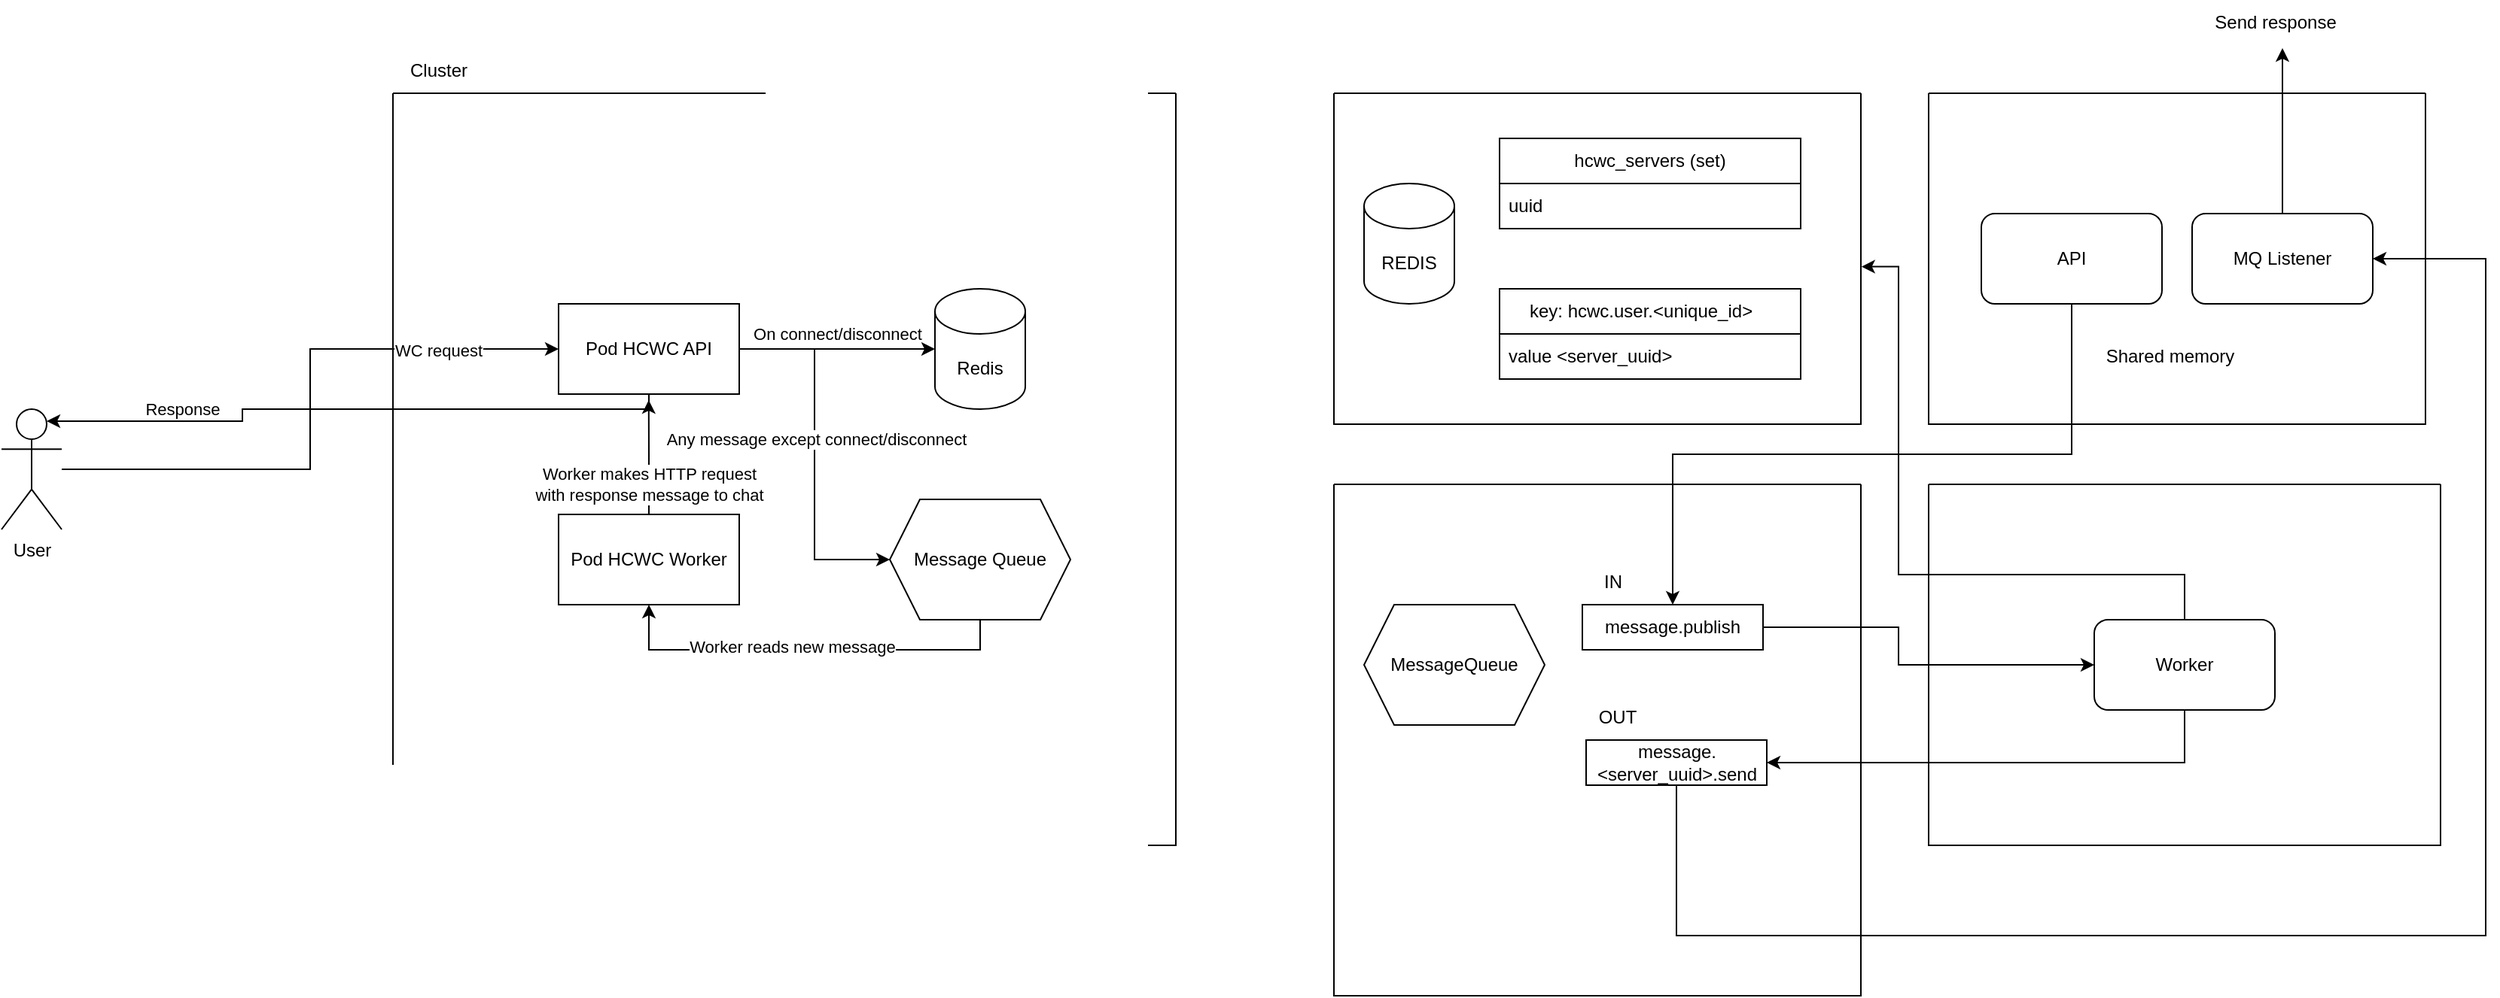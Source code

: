 <mxfile version="22.1.2" type="device">
  <diagram name="Page-1" id="weLg93y-HyvCKD22OCK3">
    <mxGraphModel dx="1597" dy="656" grid="1" gridSize="10" guides="1" tooltips="1" connect="1" arrows="1" fold="1" page="1" pageScale="1" pageWidth="850" pageHeight="1100" math="0" shadow="0">
      <root>
        <mxCell id="0" />
        <mxCell id="1" parent="0" />
        <mxCell id="Ziw7IXaTMB1xkGermST0-14" style="edgeStyle=orthogonalEdgeStyle;rounded=0;orthogonalLoop=1;jettySize=auto;html=1;entryX=0;entryY=0.5;entryDx=0;entryDy=0;" parent="1" source="Ziw7IXaTMB1xkGermST0-1" target="Ziw7IXaTMB1xkGermST0-6" edge="1">
          <mxGeometry relative="1" as="geometry" />
        </mxCell>
        <mxCell id="Ziw7IXaTMB1xkGermST0-15" value="WC request" style="edgeLabel;html=1;align=center;verticalAlign=middle;resizable=0;points=[];" parent="Ziw7IXaTMB1xkGermST0-14" vertex="1" connectable="0">
          <mxGeometry x="0.607" y="-1" relative="1" as="geometry">
            <mxPoint as="offset" />
          </mxGeometry>
        </mxCell>
        <mxCell id="Ziw7IXaTMB1xkGermST0-1" value="User" style="shape=umlActor;verticalLabelPosition=bottom;verticalAlign=top;html=1;outlineConnect=0;" parent="1" vertex="1">
          <mxGeometry x="40" y="480" width="40" height="80" as="geometry" />
        </mxCell>
        <mxCell id="Ziw7IXaTMB1xkGermST0-4" value="" style="swimlane;startSize=0;" parent="1" vertex="1">
          <mxGeometry x="300" y="270" width="520" height="500" as="geometry" />
        </mxCell>
        <mxCell id="Ziw7IXaTMB1xkGermST0-19" style="edgeStyle=orthogonalEdgeStyle;rounded=0;orthogonalLoop=1;jettySize=auto;html=1;exitX=1;exitY=0.5;exitDx=0;exitDy=0;entryX=0;entryY=0.5;entryDx=0;entryDy=0;" parent="Ziw7IXaTMB1xkGermST0-4" source="Ziw7IXaTMB1xkGermST0-6" target="Ziw7IXaTMB1xkGermST0-8" edge="1">
          <mxGeometry relative="1" as="geometry">
            <Array as="points">
              <mxPoint x="280" y="170" />
              <mxPoint x="280" y="310" />
            </Array>
          </mxGeometry>
        </mxCell>
        <mxCell id="Ziw7IXaTMB1xkGermST0-20" value="Any message except connect/disconnect" style="edgeLabel;html=1;align=center;verticalAlign=middle;resizable=0;points=[];" parent="Ziw7IXaTMB1xkGermST0-19" vertex="1" connectable="0">
          <mxGeometry x="-0.088" y="1" relative="1" as="geometry">
            <mxPoint as="offset" />
          </mxGeometry>
        </mxCell>
        <mxCell id="Ziw7IXaTMB1xkGermST0-6" value="Pod HCWC API" style="rounded=0;whiteSpace=wrap;html=1;" parent="Ziw7IXaTMB1xkGermST0-4" vertex="1">
          <mxGeometry x="110" y="140" width="120" height="60" as="geometry" />
        </mxCell>
        <mxCell id="Ziw7IXaTMB1xkGermST0-22" style="edgeStyle=orthogonalEdgeStyle;rounded=0;orthogonalLoop=1;jettySize=auto;html=1;entryX=0.5;entryY=1;entryDx=0;entryDy=0;" parent="Ziw7IXaTMB1xkGermST0-4" source="Ziw7IXaTMB1xkGermST0-8" target="Ziw7IXaTMB1xkGermST0-9" edge="1">
          <mxGeometry relative="1" as="geometry">
            <Array as="points">
              <mxPoint x="390" y="370" />
              <mxPoint x="170" y="370" />
            </Array>
          </mxGeometry>
        </mxCell>
        <mxCell id="Ziw7IXaTMB1xkGermST0-23" value="Worker reads new message" style="edgeLabel;html=1;align=center;verticalAlign=middle;resizable=0;points=[];" parent="Ziw7IXaTMB1xkGermST0-22" vertex="1" connectable="0">
          <mxGeometry x="0.078" y="-2" relative="1" as="geometry">
            <mxPoint as="offset" />
          </mxGeometry>
        </mxCell>
        <mxCell id="Ziw7IXaTMB1xkGermST0-8" value="Message Queue" style="shape=hexagon;perimeter=hexagonPerimeter2;whiteSpace=wrap;html=1;fixedSize=1;" parent="Ziw7IXaTMB1xkGermST0-4" vertex="1">
          <mxGeometry x="330" y="270" width="120" height="80" as="geometry" />
        </mxCell>
        <mxCell id="Ziw7IXaTMB1xkGermST0-9" value="Pod HCWC Worker" style="rounded=0;whiteSpace=wrap;html=1;" parent="Ziw7IXaTMB1xkGermST0-4" vertex="1">
          <mxGeometry x="110" y="280" width="120" height="60" as="geometry" />
        </mxCell>
        <mxCell id="Ziw7IXaTMB1xkGermST0-12" value="Redis" style="shape=cylinder3;whiteSpace=wrap;html=1;boundedLbl=1;backgroundOutline=1;size=15;" parent="Ziw7IXaTMB1xkGermST0-4" vertex="1">
          <mxGeometry x="360" y="130" width="60" height="80" as="geometry" />
        </mxCell>
        <mxCell id="Ziw7IXaTMB1xkGermST0-17" style="edgeStyle=orthogonalEdgeStyle;rounded=0;orthogonalLoop=1;jettySize=auto;html=1;entryX=0;entryY=0.5;entryDx=0;entryDy=0;entryPerimeter=0;" parent="Ziw7IXaTMB1xkGermST0-4" source="Ziw7IXaTMB1xkGermST0-6" target="Ziw7IXaTMB1xkGermST0-12" edge="1">
          <mxGeometry relative="1" as="geometry" />
        </mxCell>
        <mxCell id="Ziw7IXaTMB1xkGermST0-18" value="On connect/disconnect" style="edgeLabel;html=1;align=center;verticalAlign=middle;resizable=0;points=[];" parent="Ziw7IXaTMB1xkGermST0-17" vertex="1" connectable="0">
          <mxGeometry y="1" relative="1" as="geometry">
            <mxPoint y="-9" as="offset" />
          </mxGeometry>
        </mxCell>
        <mxCell id="Ziw7IXaTMB1xkGermST0-24" style="edgeStyle=orthogonalEdgeStyle;rounded=0;orthogonalLoop=1;jettySize=auto;html=1;exitX=0.5;exitY=0;exitDx=0;exitDy=0;entryX=0.499;entryY=1.067;entryDx=0;entryDy=0;entryPerimeter=0;" parent="Ziw7IXaTMB1xkGermST0-4" source="Ziw7IXaTMB1xkGermST0-9" target="Ziw7IXaTMB1xkGermST0-6" edge="1">
          <mxGeometry relative="1" as="geometry" />
        </mxCell>
        <mxCell id="Ziw7IXaTMB1xkGermST0-25" value="Worker makes HTTP request&lt;br&gt;with response message to chat" style="edgeLabel;html=1;align=center;verticalAlign=middle;resizable=0;points=[];" parent="Ziw7IXaTMB1xkGermST0-24" vertex="1" connectable="0">
          <mxGeometry x="-0.165" y="1" relative="1" as="geometry">
            <mxPoint x="1" y="12" as="offset" />
          </mxGeometry>
        </mxCell>
        <mxCell id="Ziw7IXaTMB1xkGermST0-5" value="Cluster" style="text;html=1;align=center;verticalAlign=middle;resizable=0;points=[];autosize=1;strokeColor=none;fillColor=none;" parent="1" vertex="1">
          <mxGeometry x="300" y="240" width="60" height="30" as="geometry" />
        </mxCell>
        <mxCell id="Ziw7IXaTMB1xkGermST0-26" style="edgeStyle=orthogonalEdgeStyle;rounded=0;orthogonalLoop=1;jettySize=auto;html=1;entryX=0.75;entryY=0.1;entryDx=0;entryDy=0;entryPerimeter=0;" parent="1" source="Ziw7IXaTMB1xkGermST0-6" target="Ziw7IXaTMB1xkGermST0-1" edge="1">
          <mxGeometry relative="1" as="geometry">
            <Array as="points">
              <mxPoint x="200" y="480" />
              <mxPoint x="200" y="488" />
            </Array>
          </mxGeometry>
        </mxCell>
        <mxCell id="Ziw7IXaTMB1xkGermST0-27" value="Response" style="edgeLabel;html=1;align=center;verticalAlign=middle;resizable=0;points=[];" parent="Ziw7IXaTMB1xkGermST0-26" vertex="1" connectable="0">
          <mxGeometry x="0.571" y="1" relative="1" as="geometry">
            <mxPoint y="-9" as="offset" />
          </mxGeometry>
        </mxCell>
        <mxCell id="wjeLpAybAl2nDn6ilrFl-16" value="" style="swimlane;startSize=0;" parent="1" vertex="1">
          <mxGeometry x="925" y="270" width="350" height="220" as="geometry" />
        </mxCell>
        <mxCell id="wjeLpAybAl2nDn6ilrFl-2" value="REDIS" style="shape=cylinder3;whiteSpace=wrap;html=1;boundedLbl=1;backgroundOutline=1;size=15;" parent="wjeLpAybAl2nDn6ilrFl-16" vertex="1">
          <mxGeometry x="20" y="60" width="60" height="80" as="geometry" />
        </mxCell>
        <mxCell id="wjeLpAybAl2nDn6ilrFl-3" value="hcwc_servers (set)" style="swimlane;fontStyle=0;childLayout=stackLayout;horizontal=1;startSize=30;horizontalStack=0;resizeParent=1;resizeParentMax=0;resizeLast=0;collapsible=1;marginBottom=0;whiteSpace=wrap;html=1;" parent="wjeLpAybAl2nDn6ilrFl-16" vertex="1">
          <mxGeometry x="110" y="30" width="200" height="60" as="geometry" />
        </mxCell>
        <mxCell id="wjeLpAybAl2nDn6ilrFl-4" value="uuid" style="text;strokeColor=none;fillColor=none;align=left;verticalAlign=middle;spacingLeft=4;spacingRight=4;overflow=hidden;points=[[0,0.5],[1,0.5]];portConstraint=eastwest;rotatable=0;whiteSpace=wrap;html=1;" parent="wjeLpAybAl2nDn6ilrFl-3" vertex="1">
          <mxGeometry y="30" width="200" height="30" as="geometry" />
        </mxCell>
        <mxCell id="wjeLpAybAl2nDn6ilrFl-10" value="key: hcwc.user.&amp;lt;unique_id&amp;gt;&lt;span style=&quot;white-space: pre;&quot;&gt;&#x9;&lt;/span&gt;" style="swimlane;fontStyle=0;childLayout=stackLayout;horizontal=1;startSize=30;horizontalStack=0;resizeParent=1;resizeParentMax=0;resizeLast=0;collapsible=1;marginBottom=0;whiteSpace=wrap;html=1;" parent="wjeLpAybAl2nDn6ilrFl-16" vertex="1">
          <mxGeometry x="110" y="130" width="200" height="60" as="geometry" />
        </mxCell>
        <mxCell id="wjeLpAybAl2nDn6ilrFl-11" value="value &amp;lt;server_uuid&amp;gt;" style="text;strokeColor=none;fillColor=none;align=left;verticalAlign=middle;spacingLeft=4;spacingRight=4;overflow=hidden;points=[[0,0.5],[1,0.5]];portConstraint=eastwest;rotatable=0;whiteSpace=wrap;html=1;" parent="wjeLpAybAl2nDn6ilrFl-10" vertex="1">
          <mxGeometry y="30" width="200" height="30" as="geometry" />
        </mxCell>
        <mxCell id="wjeLpAybAl2nDn6ilrFl-21" value="" style="swimlane;startSize=0;" parent="1" vertex="1">
          <mxGeometry x="925" y="530" width="350" height="340" as="geometry">
            <mxRectangle x="925" y="530" width="50" height="40" as="alternateBounds" />
          </mxGeometry>
        </mxCell>
        <mxCell id="wjeLpAybAl2nDn6ilrFl-22" value="MessageQueue" style="shape=hexagon;perimeter=hexagonPerimeter2;whiteSpace=wrap;html=1;fixedSize=1;" parent="wjeLpAybAl2nDn6ilrFl-21" vertex="1">
          <mxGeometry x="20" y="80" width="120" height="80" as="geometry" />
        </mxCell>
        <mxCell id="wjeLpAybAl2nDn6ilrFl-23" value="message.publish" style="rounded=0;whiteSpace=wrap;html=1;" parent="wjeLpAybAl2nDn6ilrFl-21" vertex="1">
          <mxGeometry x="165" y="80" width="120" height="30" as="geometry" />
        </mxCell>
        <mxCell id="wjeLpAybAl2nDn6ilrFl-24" value="IN" style="text;html=1;align=center;verticalAlign=middle;resizable=0;points=[];autosize=1;strokeColor=none;fillColor=none;" parent="wjeLpAybAl2nDn6ilrFl-21" vertex="1">
          <mxGeometry x="165" y="50" width="40" height="30" as="geometry" />
        </mxCell>
        <mxCell id="wjeLpAybAl2nDn6ilrFl-25" value="message.&amp;lt;server_uuid&amp;gt;.send" style="rounded=0;whiteSpace=wrap;html=1;" parent="wjeLpAybAl2nDn6ilrFl-21" vertex="1">
          <mxGeometry x="167.5" y="170" width="120" height="30" as="geometry" />
        </mxCell>
        <mxCell id="wjeLpAybAl2nDn6ilrFl-26" value="OUT" style="text;html=1;align=center;verticalAlign=middle;resizable=0;points=[];autosize=1;strokeColor=none;fillColor=none;" parent="wjeLpAybAl2nDn6ilrFl-21" vertex="1">
          <mxGeometry x="162.5" y="140" width="50" height="30" as="geometry" />
        </mxCell>
        <mxCell id="wjeLpAybAl2nDn6ilrFl-32" value="" style="swimlane;startSize=0;" parent="1" vertex="1">
          <mxGeometry x="1320" y="270" width="330" height="220" as="geometry" />
        </mxCell>
        <mxCell id="wjeLpAybAl2nDn6ilrFl-33" value="API" style="rounded=1;whiteSpace=wrap;html=1;" parent="wjeLpAybAl2nDn6ilrFl-32" vertex="1">
          <mxGeometry x="35" y="80" width="120" height="60" as="geometry" />
        </mxCell>
        <mxCell id="wjeLpAybAl2nDn6ilrFl-50" style="edgeStyle=orthogonalEdgeStyle;rounded=0;orthogonalLoop=1;jettySize=auto;html=1;" parent="wjeLpAybAl2nDn6ilrFl-32" source="wjeLpAybAl2nDn6ilrFl-34" edge="1">
          <mxGeometry relative="1" as="geometry">
            <mxPoint x="235" y="-30" as="targetPoint" />
          </mxGeometry>
        </mxCell>
        <mxCell id="wjeLpAybAl2nDn6ilrFl-34" value="MQ Listener" style="rounded=1;whiteSpace=wrap;html=1;" parent="wjeLpAybAl2nDn6ilrFl-32" vertex="1">
          <mxGeometry x="175" y="80" width="120" height="60" as="geometry" />
        </mxCell>
        <mxCell id="wjeLpAybAl2nDn6ilrFl-49" value="Shared memory&lt;br&gt;" style="text;html=1;align=center;verticalAlign=middle;resizable=0;points=[];autosize=1;strokeColor=none;fillColor=none;" parent="wjeLpAybAl2nDn6ilrFl-32" vertex="1">
          <mxGeometry x="105" y="160" width="110" height="30" as="geometry" />
        </mxCell>
        <mxCell id="wjeLpAybAl2nDn6ilrFl-35" value="" style="swimlane;startSize=0;" parent="1" vertex="1">
          <mxGeometry x="1320" y="530" width="340" height="240" as="geometry" />
        </mxCell>
        <mxCell id="wjeLpAybAl2nDn6ilrFl-37" value="Worker" style="rounded=1;whiteSpace=wrap;html=1;" parent="wjeLpAybAl2nDn6ilrFl-35" vertex="1">
          <mxGeometry x="110" y="90" width="120" height="60" as="geometry" />
        </mxCell>
        <mxCell id="wjeLpAybAl2nDn6ilrFl-40" style="edgeStyle=orthogonalEdgeStyle;rounded=0;orthogonalLoop=1;jettySize=auto;html=1;entryX=0.5;entryY=0;entryDx=0;entryDy=0;" parent="1" source="wjeLpAybAl2nDn6ilrFl-33" target="wjeLpAybAl2nDn6ilrFl-23" edge="1">
          <mxGeometry relative="1" as="geometry">
            <Array as="points">
              <mxPoint x="1415" y="510" />
              <mxPoint x="1150" y="510" />
            </Array>
          </mxGeometry>
        </mxCell>
        <mxCell id="wjeLpAybAl2nDn6ilrFl-44" style="edgeStyle=orthogonalEdgeStyle;rounded=0;orthogonalLoop=1;jettySize=auto;html=1;entryX=1.001;entryY=0.524;entryDx=0;entryDy=0;entryPerimeter=0;" parent="1" source="wjeLpAybAl2nDn6ilrFl-37" target="wjeLpAybAl2nDn6ilrFl-16" edge="1">
          <mxGeometry relative="1" as="geometry">
            <Array as="points">
              <mxPoint x="1490" y="590" />
              <mxPoint x="1300" y="590" />
              <mxPoint x="1300" y="385" />
            </Array>
          </mxGeometry>
        </mxCell>
        <mxCell id="wjeLpAybAl2nDn6ilrFl-45" style="edgeStyle=orthogonalEdgeStyle;rounded=0;orthogonalLoop=1;jettySize=auto;html=1;entryX=0;entryY=0.5;entryDx=0;entryDy=0;" parent="1" source="wjeLpAybAl2nDn6ilrFl-23" target="wjeLpAybAl2nDn6ilrFl-37" edge="1">
          <mxGeometry relative="1" as="geometry">
            <Array as="points">
              <mxPoint x="1300" y="625" />
              <mxPoint x="1300" y="650" />
            </Array>
          </mxGeometry>
        </mxCell>
        <mxCell id="wjeLpAybAl2nDn6ilrFl-46" style="edgeStyle=orthogonalEdgeStyle;rounded=0;orthogonalLoop=1;jettySize=auto;html=1;entryX=1;entryY=0.5;entryDx=0;entryDy=0;" parent="1" source="wjeLpAybAl2nDn6ilrFl-37" target="wjeLpAybAl2nDn6ilrFl-25" edge="1">
          <mxGeometry relative="1" as="geometry">
            <Array as="points">
              <mxPoint x="1490" y="715" />
            </Array>
          </mxGeometry>
        </mxCell>
        <mxCell id="wjeLpAybAl2nDn6ilrFl-48" style="edgeStyle=orthogonalEdgeStyle;rounded=0;orthogonalLoop=1;jettySize=auto;html=1;entryX=1;entryY=0.5;entryDx=0;entryDy=0;" parent="1" source="wjeLpAybAl2nDn6ilrFl-25" target="wjeLpAybAl2nDn6ilrFl-34" edge="1">
          <mxGeometry relative="1" as="geometry">
            <Array as="points">
              <mxPoint x="1153" y="830" />
              <mxPoint x="1690" y="830" />
              <mxPoint x="1690" y="380" />
            </Array>
          </mxGeometry>
        </mxCell>
        <mxCell id="wjeLpAybAl2nDn6ilrFl-51" value="Send response" style="text;html=1;align=center;verticalAlign=middle;resizable=0;points=[];autosize=1;strokeColor=none;fillColor=none;" parent="1" vertex="1">
          <mxGeometry x="1500" y="208" width="100" height="30" as="geometry" />
        </mxCell>
      </root>
    </mxGraphModel>
  </diagram>
</mxfile>
